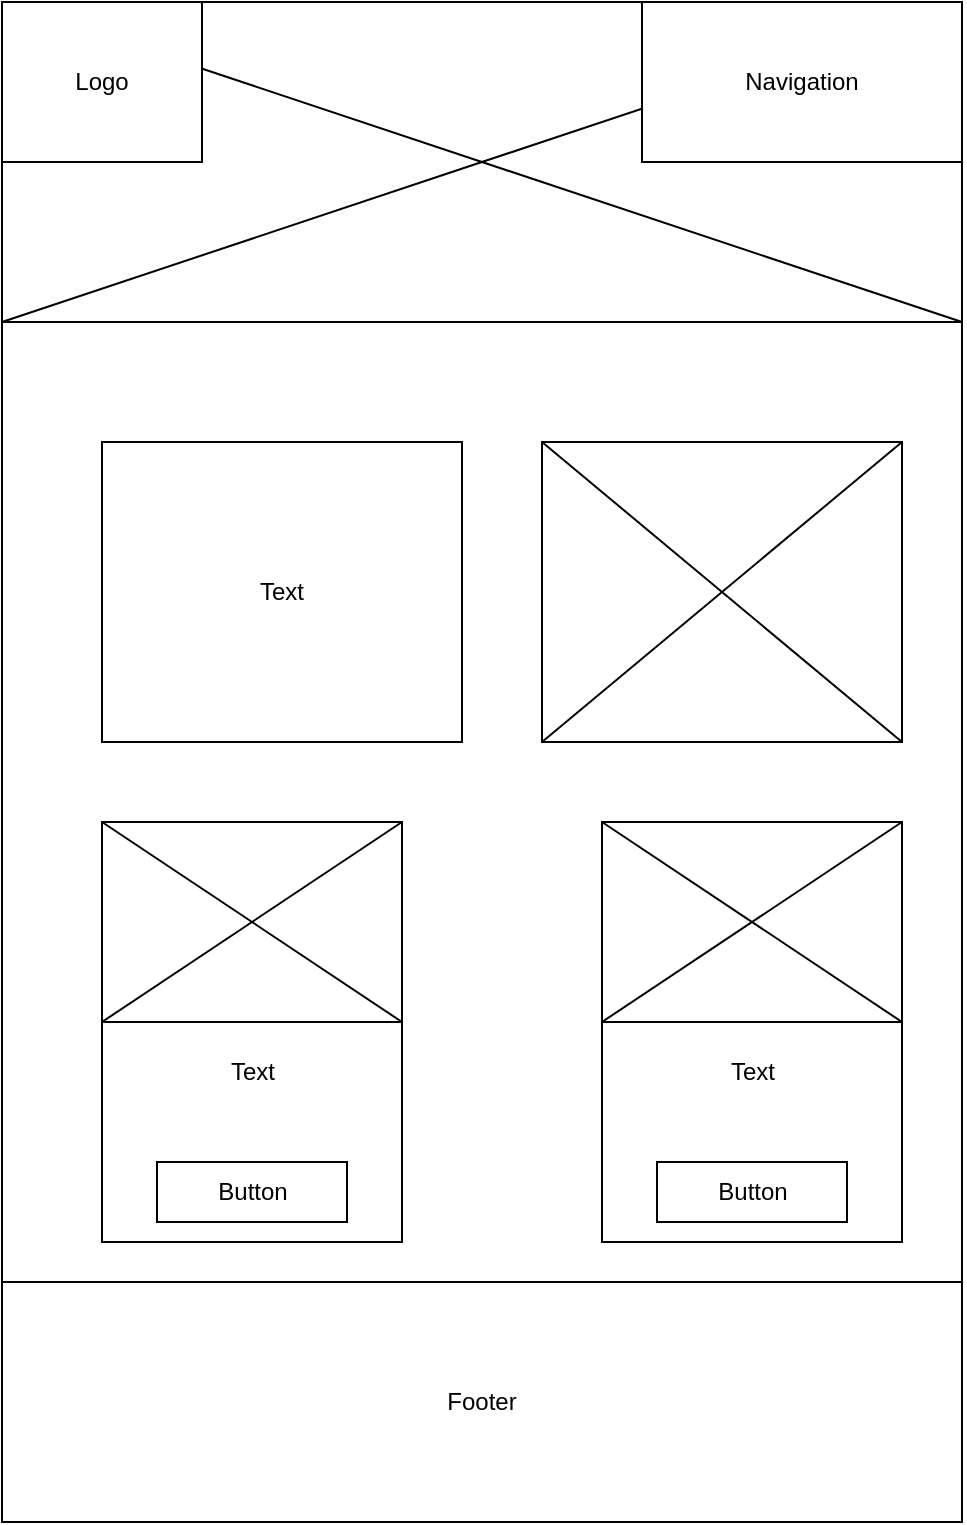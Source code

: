 <mxfile version="13.0.3" type="device"><diagram id="KIdlx41nOWb7L8TMjnUS" name="Page-1"><mxGraphModel dx="1487" dy="696" grid="1" gridSize="10" guides="1" tooltips="1" connect="1" arrows="1" fold="1" page="1" pageScale="1" pageWidth="827" pageHeight="1169" math="0" shadow="0"><root><mxCell id="0"/><mxCell id="1" parent="0"/><mxCell id="X2JAAd3YcsGvRb0bELxH-1" value="" style="rounded=0;whiteSpace=wrap;html=1;" vertex="1" parent="1"><mxGeometry x="160" y="40" width="480" height="160" as="geometry"/></mxCell><mxCell id="X2JAAd3YcsGvRb0bELxH-5" value="" style="endArrow=none;html=1;exitX=0;exitY=1;exitDx=0;exitDy=0;entryX=1;entryY=0;entryDx=0;entryDy=0;" edge="1" parent="1" source="X2JAAd3YcsGvRb0bELxH-1" target="X2JAAd3YcsGvRb0bELxH-2"><mxGeometry width="50" height="50" relative="1" as="geometry"><mxPoint x="390" y="330" as="sourcePoint"/><mxPoint x="440" y="280" as="targetPoint"/></mxGeometry></mxCell><mxCell id="X2JAAd3YcsGvRb0bELxH-2" value="Navigation" style="rounded=0;whiteSpace=wrap;html=1;" vertex="1" parent="1"><mxGeometry x="480" y="40" width="160" height="80" as="geometry"/></mxCell><mxCell id="X2JAAd3YcsGvRb0bELxH-7" value="" style="endArrow=none;html=1;entryX=1;entryY=1;entryDx=0;entryDy=0;exitX=0;exitY=0;exitDx=0;exitDy=0;" edge="1" parent="1" source="X2JAAd3YcsGvRb0bELxH-3" target="X2JAAd3YcsGvRb0bELxH-1"><mxGeometry width="50" height="50" relative="1" as="geometry"><mxPoint x="390" y="330" as="sourcePoint"/><mxPoint x="440" y="280" as="targetPoint"/></mxGeometry></mxCell><mxCell id="X2JAAd3YcsGvRb0bELxH-3" value="Logo" style="rounded=0;whiteSpace=wrap;html=1;" vertex="1" parent="1"><mxGeometry x="160" y="40" width="100" height="80" as="geometry"/></mxCell><mxCell id="X2JAAd3YcsGvRb0bELxH-9" value="" style="rounded=0;whiteSpace=wrap;html=1;" vertex="1" parent="1"><mxGeometry x="160" y="200" width="480" height="480" as="geometry"/></mxCell><mxCell id="X2JAAd3YcsGvRb0bELxH-10" value="Footer" style="rounded=0;whiteSpace=wrap;html=1;" vertex="1" parent="1"><mxGeometry x="160" y="680" width="480" height="120" as="geometry"/></mxCell><mxCell id="X2JAAd3YcsGvRb0bELxH-11" value="Text" style="rounded=0;whiteSpace=wrap;html=1;" vertex="1" parent="1"><mxGeometry x="210" y="260" width="180" height="150" as="geometry"/></mxCell><mxCell id="X2JAAd3YcsGvRb0bELxH-12" value="" style="rounded=0;whiteSpace=wrap;html=1;" vertex="1" parent="1"><mxGeometry x="430" y="260" width="180" height="150" as="geometry"/></mxCell><mxCell id="X2JAAd3YcsGvRb0bELxH-13" value="" style="endArrow=none;html=1;entryX=0;entryY=0;entryDx=0;entryDy=0;exitX=1;exitY=1;exitDx=0;exitDy=0;" edge="1" parent="1" source="X2JAAd3YcsGvRb0bELxH-12" target="X2JAAd3YcsGvRb0bELxH-12"><mxGeometry width="50" height="50" relative="1" as="geometry"><mxPoint x="380" y="490" as="sourcePoint"/><mxPoint x="430" y="440" as="targetPoint"/></mxGeometry></mxCell><mxCell id="X2JAAd3YcsGvRb0bELxH-14" value="" style="endArrow=none;html=1;entryX=0;entryY=1;entryDx=0;entryDy=0;exitX=1;exitY=0;exitDx=0;exitDy=0;" edge="1" parent="1" source="X2JAAd3YcsGvRb0bELxH-12" target="X2JAAd3YcsGvRb0bELxH-12"><mxGeometry width="50" height="50" relative="1" as="geometry"><mxPoint x="620" y="420" as="sourcePoint"/><mxPoint x="440" y="270" as="targetPoint"/></mxGeometry></mxCell><mxCell id="X2JAAd3YcsGvRb0bELxH-15" value="" style="rounded=0;whiteSpace=wrap;html=1;" vertex="1" parent="1"><mxGeometry x="210" y="450" width="150" height="210" as="geometry"/></mxCell><mxCell id="X2JAAd3YcsGvRb0bELxH-16" value="" style="rounded=0;whiteSpace=wrap;html=1;" vertex="1" parent="1"><mxGeometry x="210" y="450" width="150" height="100" as="geometry"/></mxCell><mxCell id="X2JAAd3YcsGvRb0bELxH-17" value="" style="endArrow=none;html=1;exitX=0;exitY=0;exitDx=0;exitDy=0;" edge="1" parent="1" source="X2JAAd3YcsGvRb0bELxH-16"><mxGeometry width="50" height="50" relative="1" as="geometry"><mxPoint x="380" y="490" as="sourcePoint"/><mxPoint x="360" y="550" as="targetPoint"/></mxGeometry></mxCell><mxCell id="X2JAAd3YcsGvRb0bELxH-18" value="" style="endArrow=none;html=1;entryX=1;entryY=0;entryDx=0;entryDy=0;" edge="1" parent="1" target="X2JAAd3YcsGvRb0bELxH-16"><mxGeometry width="50" height="50" relative="1" as="geometry"><mxPoint x="210" y="550" as="sourcePoint"/><mxPoint x="370" y="565" as="targetPoint"/></mxGeometry></mxCell><mxCell id="X2JAAd3YcsGvRb0bELxH-20" value="Button" style="rounded=0;whiteSpace=wrap;html=1;" vertex="1" parent="1"><mxGeometry x="237.5" y="620" width="95" height="30" as="geometry"/></mxCell><mxCell id="X2JAAd3YcsGvRb0bELxH-21" value="Text" style="text;html=1;align=center;verticalAlign=middle;resizable=0;points=[];autosize=1;" vertex="1" parent="1"><mxGeometry x="265" y="565" width="40" height="20" as="geometry"/></mxCell><mxCell id="X2JAAd3YcsGvRb0bELxH-22" value="" style="rounded=0;whiteSpace=wrap;html=1;" vertex="1" parent="1"><mxGeometry x="460" y="450" width="150" height="210" as="geometry"/></mxCell><mxCell id="X2JAAd3YcsGvRb0bELxH-23" value="" style="rounded=0;whiteSpace=wrap;html=1;" vertex="1" parent="1"><mxGeometry x="460" y="450" width="150" height="100" as="geometry"/></mxCell><mxCell id="X2JAAd3YcsGvRb0bELxH-25" value="" style="endArrow=none;html=1;exitX=0;exitY=0;exitDx=0;exitDy=0;" edge="1" parent="1"><mxGeometry width="50" height="50" relative="1" as="geometry"><mxPoint x="460" y="450" as="sourcePoint"/><mxPoint x="610" y="550" as="targetPoint"/></mxGeometry></mxCell><mxCell id="X2JAAd3YcsGvRb0bELxH-26" value="" style="endArrow=none;html=1;entryX=1;entryY=0;entryDx=0;entryDy=0;" edge="1" parent="1"><mxGeometry width="50" height="50" relative="1" as="geometry"><mxPoint x="460" y="550" as="sourcePoint"/><mxPoint x="610" y="450" as="targetPoint"/></mxGeometry></mxCell><mxCell id="X2JAAd3YcsGvRb0bELxH-28" value="Button" style="rounded=0;whiteSpace=wrap;html=1;" vertex="1" parent="1"><mxGeometry x="487.5" y="620" width="95" height="30" as="geometry"/></mxCell><mxCell id="X2JAAd3YcsGvRb0bELxH-29" value="Text" style="text;html=1;align=center;verticalAlign=middle;resizable=0;points=[];autosize=1;" vertex="1" parent="1"><mxGeometry x="515" y="565" width="40" height="20" as="geometry"/></mxCell></root></mxGraphModel></diagram></mxfile>